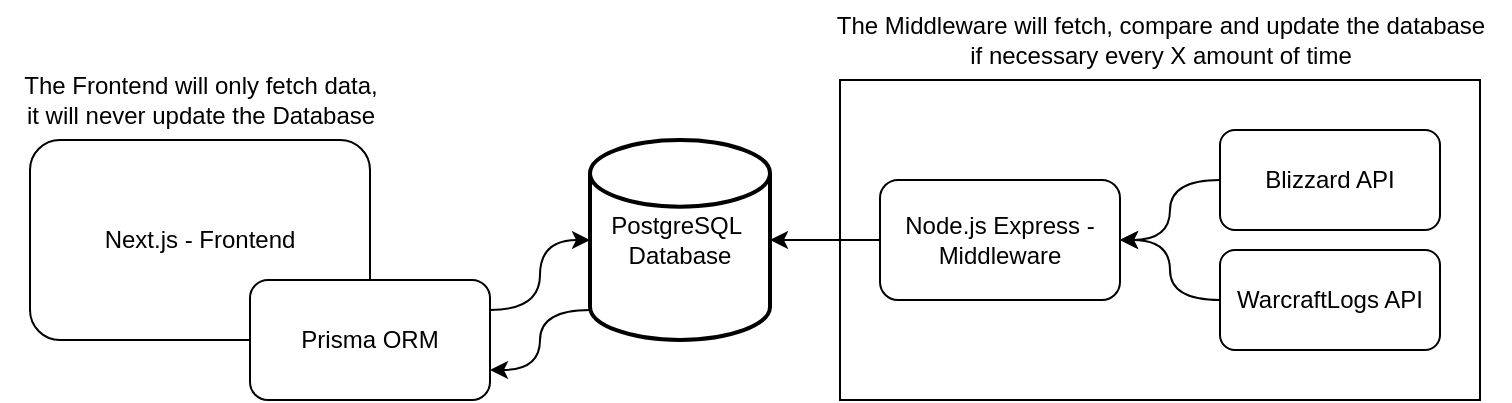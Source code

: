 <mxfile version="24.4.13" type="github">
  <diagram name="Page-1" id="6ngqQFJhArMmjrOClJZY">
    <mxGraphModel dx="1434" dy="754" grid="1" gridSize="10" guides="1" tooltips="1" connect="1" arrows="1" fold="1" page="1" pageScale="1" pageWidth="850" pageHeight="1100" math="0" shadow="0">
      <root>
        <mxCell id="0" />
        <mxCell id="1" parent="0" />
        <mxCell id="6mm7rx3o7jv5DAFTDXSN-19" style="edgeStyle=orthogonalEdgeStyle;rounded=0;orthogonalLoop=1;jettySize=auto;html=1;exitX=0;exitY=0.85;exitDx=0;exitDy=0;exitPerimeter=0;entryX=1;entryY=0.75;entryDx=0;entryDy=0;curved=1;" edge="1" parent="1" source="6mm7rx3o7jv5DAFTDXSN-3" target="6mm7rx3o7jv5DAFTDXSN-5">
          <mxGeometry relative="1" as="geometry" />
        </mxCell>
        <mxCell id="6mm7rx3o7jv5DAFTDXSN-3" value="PostgreSQL&amp;nbsp;&lt;br&gt;Database" style="strokeWidth=2;html=1;shape=mxgraph.flowchart.database;whiteSpace=wrap;" vertex="1" parent="1">
          <mxGeometry x="335" y="260" width="90" height="100" as="geometry" />
        </mxCell>
        <mxCell id="6mm7rx3o7jv5DAFTDXSN-4" value="Next.js - Frontend" style="rounded=1;whiteSpace=wrap;html=1;" vertex="1" parent="1">
          <mxGeometry x="55" y="260" width="170" height="100" as="geometry" />
        </mxCell>
        <mxCell id="6mm7rx3o7jv5DAFTDXSN-5" value="Prisma ORM" style="rounded=1;whiteSpace=wrap;html=1;" vertex="1" parent="1">
          <mxGeometry x="165" y="330" width="120" height="60" as="geometry" />
        </mxCell>
        <mxCell id="6mm7rx3o7jv5DAFTDXSN-7" value="" style="rounded=0;whiteSpace=wrap;html=1;" vertex="1" parent="1">
          <mxGeometry x="460" y="230" width="320" height="160" as="geometry" />
        </mxCell>
        <mxCell id="6mm7rx3o7jv5DAFTDXSN-9" value="Node.js Express - Middleware" style="rounded=1;whiteSpace=wrap;html=1;" vertex="1" parent="1">
          <mxGeometry x="480" y="280" width="120" height="60" as="geometry" />
        </mxCell>
        <mxCell id="6mm7rx3o7jv5DAFTDXSN-12" style="edgeStyle=orthogonalEdgeStyle;rounded=0;orthogonalLoop=1;jettySize=auto;html=1;exitX=0;exitY=0.5;exitDx=0;exitDy=0;entryX=1;entryY=0.5;entryDx=0;entryDy=0;curved=1;" edge="1" parent="1" source="6mm7rx3o7jv5DAFTDXSN-10" target="6mm7rx3o7jv5DAFTDXSN-9">
          <mxGeometry relative="1" as="geometry" />
        </mxCell>
        <mxCell id="6mm7rx3o7jv5DAFTDXSN-10" value="Blizzard API" style="rounded=1;whiteSpace=wrap;html=1;" vertex="1" parent="1">
          <mxGeometry x="650" y="255" width="110" height="50" as="geometry" />
        </mxCell>
        <mxCell id="6mm7rx3o7jv5DAFTDXSN-13" style="edgeStyle=orthogonalEdgeStyle;rounded=0;orthogonalLoop=1;jettySize=auto;html=1;exitX=0;exitY=0.5;exitDx=0;exitDy=0;entryX=1;entryY=0.5;entryDx=0;entryDy=0;curved=1;" edge="1" parent="1" source="6mm7rx3o7jv5DAFTDXSN-11" target="6mm7rx3o7jv5DAFTDXSN-9">
          <mxGeometry relative="1" as="geometry" />
        </mxCell>
        <mxCell id="6mm7rx3o7jv5DAFTDXSN-11" value="WarcraftLogs API" style="rounded=1;whiteSpace=wrap;html=1;" vertex="1" parent="1">
          <mxGeometry x="650" y="315" width="110" height="50" as="geometry" />
        </mxCell>
        <mxCell id="6mm7rx3o7jv5DAFTDXSN-14" style="edgeStyle=orthogonalEdgeStyle;rounded=0;orthogonalLoop=1;jettySize=auto;html=1;exitX=0;exitY=0.5;exitDx=0;exitDy=0;entryX=1;entryY=0.5;entryDx=0;entryDy=0;entryPerimeter=0;curved=1;" edge="1" parent="1" source="6mm7rx3o7jv5DAFTDXSN-9" target="6mm7rx3o7jv5DAFTDXSN-3">
          <mxGeometry relative="1" as="geometry" />
        </mxCell>
        <mxCell id="6mm7rx3o7jv5DAFTDXSN-15" value="The Middleware will fetch, compare and update the database &lt;br&gt;if necessary every X amount of time" style="text;html=1;align=center;verticalAlign=middle;resizable=0;points=[];autosize=1;strokeColor=none;fillColor=none;" vertex="1" parent="1">
          <mxGeometry x="445" y="190" width="350" height="40" as="geometry" />
        </mxCell>
        <mxCell id="6mm7rx3o7jv5DAFTDXSN-16" value="The Frontend will only fetch data, &lt;br&gt;it will never update the Database" style="text;html=1;align=center;verticalAlign=middle;resizable=0;points=[];autosize=1;strokeColor=none;fillColor=none;" vertex="1" parent="1">
          <mxGeometry x="40" y="220" width="200" height="40" as="geometry" />
        </mxCell>
        <mxCell id="6mm7rx3o7jv5DAFTDXSN-18" style="edgeStyle=orthogonalEdgeStyle;rounded=0;orthogonalLoop=1;jettySize=auto;html=1;exitX=1;exitY=0.25;exitDx=0;exitDy=0;entryX=0;entryY=0.5;entryDx=0;entryDy=0;entryPerimeter=0;curved=1;" edge="1" parent="1" source="6mm7rx3o7jv5DAFTDXSN-5" target="6mm7rx3o7jv5DAFTDXSN-3">
          <mxGeometry relative="1" as="geometry" />
        </mxCell>
      </root>
    </mxGraphModel>
  </diagram>
</mxfile>
